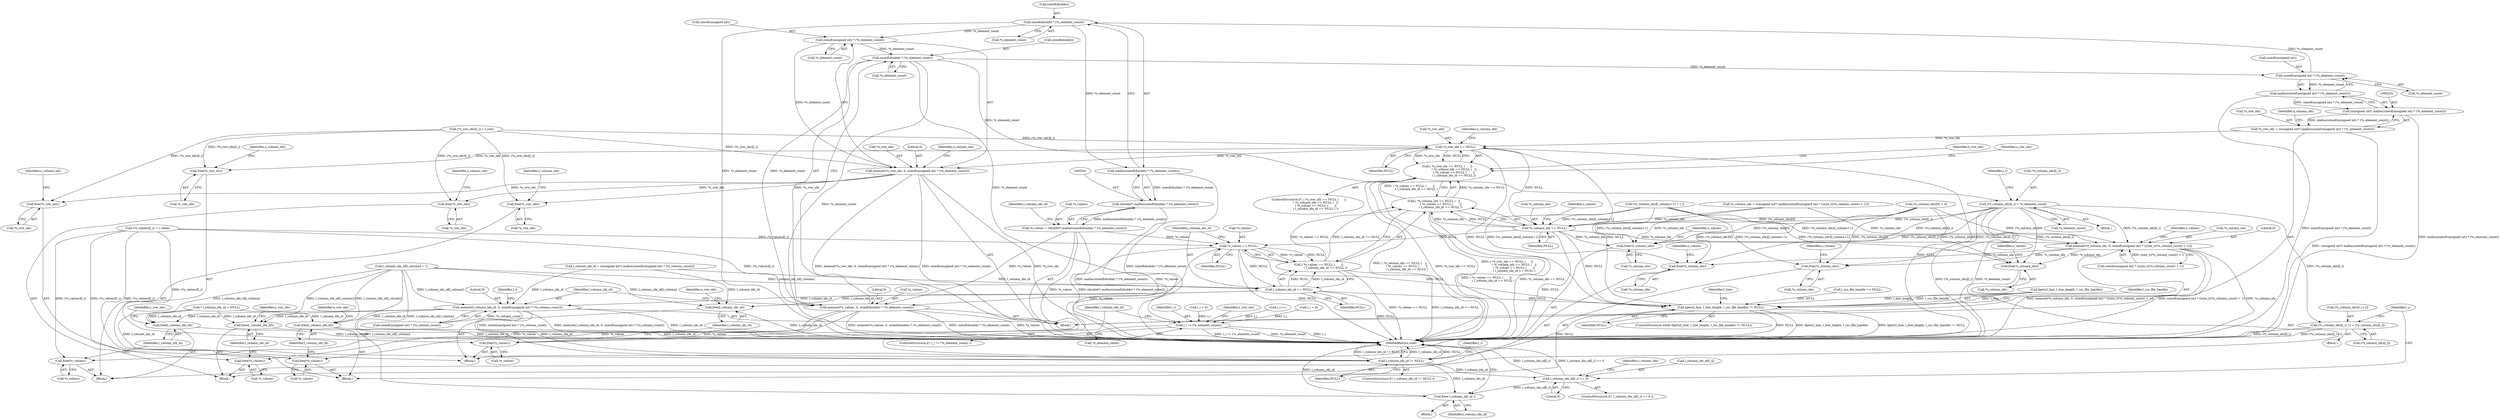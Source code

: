 digraph "0_libxsmm_151481489192e6d1997f8bde52c5c425ea41741d_1@API" {
"1000263" [label="(Call,sizeof(double) * (*o_element_count))"];
"1000237" [label="(Call,sizeof(unsigned int) * (*o_element_count))"];
"1000353" [label="(Call,sizeof(double) * (*o_element_count))"];
"1000331" [label="(Call,sizeof(unsigned int) * (*o_element_count))"];
"1000263" [label="(Call,sizeof(double) * (*o_element_count))"];
"1000262" [label="(Call,malloc(sizeof(double) * (*o_element_count)))"];
"1000260" [label="(Call,(double*) malloc(sizeof(double) * (*o_element_count)))"];
"1000257" [label="(Call,*o_values = (double*) malloc(sizeof(double) * (*o_element_count)))"];
"1000290" [label="(Call,*o_values == NULL)"];
"1000164" [label="(Call,fgets(l_line, l_line_length, l_csc_file_handle) != NULL)"];
"1000280" [label="(Call,*o_row_idx == NULL)"];
"1000279" [label="(Call,( *o_row_idx == NULL )      ||\n               ( *o_column_idx == NULL )   ||\n               ( *o_values == NULL )       ||\n               ( l_column_idx_id == NULL ))"];
"1000285" [label="(Call,*o_column_idx == NULL)"];
"1000284" [label="(Call,( *o_column_idx == NULL )   ||\n               ( *o_values == NULL )       ||\n               ( l_column_idx_id == NULL ))"];
"1000301" [label="(Call,free(*o_column_idx))"];
"1000336" [label="(Call,memset(*o_column_idx, 0, sizeof(unsigned int) * ((size_t)(*o_column_count) + 1)))"];
"1000180" [label="(Call,free(*o_column_idx))"];
"1000434" [label="(Call,free(*o_column_idx))"];
"1000502" [label="(Call,free(*o_column_idx))"];
"1000298" [label="(Call,free(*o_row_idx))"];
"1000327" [label="(Call,memset(*o_row_idx, 0, sizeof(unsigned int) * (*o_element_count)))"];
"1000177" [label="(Call,free(*o_row_idx))"];
"1000431" [label="(Call,free(*o_row_idx))"];
"1000499" [label="(Call,free(*o_row_idx))"];
"1000527" [label="(Call,l_column_idx_id != NULL)"];
"1000543" [label="(Call,l_column_idx_id[l_i] == 0)"];
"1000560" [label="(Call,free( l_column_idx_id ))"];
"1000289" [label="(Call,( *o_values == NULL )       ||\n               ( l_column_idx_id == NULL ))"];
"1000294" [label="(Call,l_column_idx_id == NULL)"];
"1000307" [label="(Call,free(l_column_idx_id))"];
"1000358" [label="(Call,memset(l_column_idx_id, 0, sizeof(unsigned int) * (*o_column_count)))"];
"1000186" [label="(Call,free(l_column_idx_id))"];
"1000440" [label="(Call,free(l_column_idx_id))"];
"1000508" [label="(Call,free(l_column_idx_id))"];
"1000304" [label="(Call,free(*o_values))"];
"1000349" [label="(Call,memset(*o_values, 0, sizeof(double) * (*o_element_count)))"];
"1000183" [label="(Call,free(*o_values))"];
"1000437" [label="(Call,free(*o_values))"];
"1000505" [label="(Call,free(*o_values))"];
"1000236" [label="(Call,malloc(sizeof(unsigned int) * (*o_element_count)))"];
"1000234" [label="(Call,(unsigned int*) malloc(sizeof(unsigned int) * (*o_element_count)))"];
"1000231" [label="(Call,*o_row_idx = (unsigned int*) malloc(sizeof(unsigned int) * (*o_element_count)))"];
"1000377" [label="(Call,(*o_column_idx)[l_i] = *o_element_count)"];
"1000549" [label="(Call,(*o_column_idx)[l_i+1] = (*o_column_idx)[l_i])"];
"1000494" [label="(Call,l_i != (*o_element_count))"];
"1000508" [label="(Call,free(l_column_idx_id))"];
"1000506" [label="(Call,*o_values)"];
"1000180" [label="(Call,free(*o_column_idx))"];
"1000350" [label="(Call,*o_values)"];
"1000295" [label="(Identifier,l_column_idx_id)"];
"1000507" [label="(Identifier,o_values)"];
"1000441" [label="(Identifier,l_column_idx_id)"];
"1000305" [label="(Call,*o_values)"];
"1000169" [label="(Identifier,NULL)"];
"1000177" [label="(Call,free(*o_row_idx))"];
"1000183" [label="(Call,free(*o_values))"];
"1000552" [label="(Identifier,o_column_idx)"];
"1000542" [label="(ControlStructure,if ( l_column_idx_id[l_i] == 0 ))"];
"1000431" [label="(Call,free(*o_row_idx))"];
"1000190" [label="(Identifier,o_row_idx)"];
"1000368" [label="(Identifier,l_i)"];
"1000483" [label="(Call,(*o_column_idx)[l_column+1] = l_i)"];
"1000308" [label="(Identifier,l_column_idx_id)"];
"1000527" [label="(Call,l_column_idx_id != NULL)"];
"1000281" [label="(Call,*o_row_idx)"];
"1000382" [label="(Call,*o_element_count)"];
"1000269" [label="(Identifier,l_column_idx_id)"];
"1000500" [label="(Call,*o_row_idx)"];
"1000361" [label="(Call,sizeof(unsigned int) * (*o_column_count))"];
"1000376" [label="(Block,)"];
"1000242" [label="(Call,*o_column_idx = (unsigned int*) malloc(sizeof(unsigned int) * ((size_t)(*o_column_count) + 1)))"];
"1000279" [label="(Call,( *o_row_idx == NULL )      ||\n               ( *o_column_idx == NULL )   ||\n               ( *o_values == NULL )       ||\n               ( l_column_idx_id == NULL ))"];
"1000234" [label="(Call,(unsigned int*) malloc(sizeof(unsigned int) * (*o_element_count)))"];
"1000187" [label="(Identifier,l_column_idx_id)"];
"1000336" [label="(Call,memset(*o_column_idx, 0, sizeof(unsigned int) * ((size_t)(*o_column_count) + 1)))"];
"1000288" [label="(Identifier,NULL)"];
"1000294" [label="(Call,l_column_idx_id == NULL)"];
"1000495" [label="(Identifier,l_i)"];
"1000351" [label="(Identifier,o_values)"];
"1000498" [label="(Block,)"];
"1000556" [label="(Call,(*o_column_idx)[l_i])"];
"1000296" [label="(Identifier,NULL)"];
"1000331" [label="(Call,sizeof(unsigned int) * (*o_element_count))"];
"1000543" [label="(Call,l_column_idx_id[l_i] == 0)"];
"1000155" [label="(Call,l_csc_file_handle == NULL)"];
"1000444" [label="(Identifier,o_row_idx)"];
"1000548" [label="(Block,)"];
"1000181" [label="(Call,*o_column_idx)"];
"1000334" [label="(Call,*o_element_count)"];
"1000298" [label="(Call,free(*o_row_idx))"];
"1000360" [label="(Literal,0)"];
"1000300" [label="(Identifier,o_row_idx)"];
"1000430" [label="(Block,)"];
"1000358" [label="(Call,memset(l_column_idx_id, 0, sizeof(unsigned int) * (*o_column_count)))"];
"1000280" [label="(Call,*o_row_idx == NULL)"];
"1000494" [label="(Call,l_i != (*o_element_count))"];
"1000258" [label="(Call,*o_values)"];
"1000352" [label="(Literal,0)"];
"1000560" [label="(Call,free( l_column_idx_id ))"];
"1000340" [label="(Call,sizeof(unsigned int) * ((size_t)(*o_column_count) + 1))"];
"1000390" [label="(Call,l_i = 0)"];
"1000165" [label="(Call,fgets(l_line, l_line_length, l_csc_file_handle))"];
"1000284" [label="(Call,( *o_column_idx == NULL )   ||\n               ( *o_values == NULL )       ||\n               ( l_column_idx_id == NULL ))"];
"1000304" [label="(Call,free(*o_values))"];
"1000533" [label="(Identifier,l_i)"];
"1000434" [label="(Call,free(*o_column_idx))"];
"1000337" [label="(Call,*o_column_idx)"];
"1000332" [label="(Call,sizeof(unsigned int))"];
"1000432" [label="(Call,*o_row_idx)"];
"1000550" [label="(Call,(*o_column_idx)[l_i+1])"];
"1000232" [label="(Call,*o_row_idx)"];
"1000283" [label="(Identifier,NULL)"];
"1000501" [label="(Identifier,o_row_idx)"];
"1000502" [label="(Call,free(*o_column_idx))"];
"1000164" [label="(Call,fgets(l_line, l_line_length, l_csc_file_handle) != NULL)"];
"1000547" [label="(Literal,0)"];
"1000236" [label="(Call,malloc(sizeof(unsigned int) * (*o_element_count)))"];
"1000186" [label="(Call,free(l_column_idx_id))"];
"1000230" [label="(Block,)"];
"1000142" [label="(Call,* l_column_idx_id = NULL)"];
"1000263" [label="(Call,sizeof(double) * (*o_element_count))"];
"1000499" [label="(Call,free(*o_row_idx))"];
"1000540" [label="(Identifier,l_i)"];
"1000384" [label="(Call,(*o_column_idx)[0] = 0)"];
"1000307" [label="(Call,free(l_column_idx_id))"];
"1000303" [label="(Identifier,o_column_idx)"];
"1000375" [label="(Identifier,l_i)"];
"1000231" [label="(Call,*o_row_idx = (unsigned int*) malloc(sizeof(unsigned int) * (*o_element_count)))"];
"1000562" [label="(MethodReturn,void)"];
"1000492" [label="(Identifier,l_csc_file_handle)"];
"1000530" [label="(Block,)"];
"1000285" [label="(Call,*o_column_idx == NULL)"];
"1000244" [label="(Identifier,o_column_idx)"];
"1000526" [label="(ControlStructure,if ( l_column_idx_id != NULL ))"];
"1000476" [label="(Call,l_i++)"];
"1000377" [label="(Call,(*o_column_idx)[l_i] = *o_element_count)"];
"1000260" [label="(Call,(double*) malloc(sizeof(double) * (*o_element_count)))"];
"1000378" [label="(Call,(*o_column_idx)[l_i])"];
"1000509" [label="(Identifier,l_column_idx_id)"];
"1000292" [label="(Identifier,o_values)"];
"1000287" [label="(Identifier,o_column_idx)"];
"1000185" [label="(Identifier,o_values)"];
"1000436" [label="(Identifier,o_column_idx)"];
"1000438" [label="(Call,*o_values)"];
"1000349" [label="(Call,memset(*o_values, 0, sizeof(double) * (*o_element_count)))"];
"1000182" [label="(Identifier,o_column_idx)"];
"1000328" [label="(Call,*o_row_idx)"];
"1000301" [label="(Call,free(*o_column_idx))"];
"1000339" [label="(Literal,0)"];
"1000238" [label="(Call,sizeof(unsigned int))"];
"1000330" [label="(Literal,0)"];
"1000237" [label="(Call,sizeof(unsigned int) * (*o_element_count))"];
"1000240" [label="(Call,*o_element_count)"];
"1000293" [label="(Identifier,NULL)"];
"1000327" [label="(Call,memset(*o_row_idx, 0, sizeof(unsigned int) * (*o_element_count)))"];
"1000544" [label="(Call,l_column_idx_id[l_i])"];
"1000338" [label="(Identifier,o_column_idx)"];
"1000356" [label="(Call,*o_element_count)"];
"1000528" [label="(Identifier,l_column_idx_id)"];
"1000529" [label="(Identifier,NULL)"];
"1000266" [label="(Call,*o_element_count)"];
"1000289" [label="(Call,( *o_values == NULL )       ||\n               ( l_column_idx_id == NULL ))"];
"1000512" [label="(Identifier,o_row_idx)"];
"1000437" [label="(Call,free(*o_values))"];
"1000176" [label="(Block,)"];
"1000353" [label="(Call,sizeof(double) * (*o_element_count))"];
"1000184" [label="(Call,*o_values)"];
"1000503" [label="(Call,*o_column_idx)"];
"1000493" [label="(ControlStructure,if ( l_i != (*o_element_count) ))"];
"1000549" [label="(Call,(*o_column_idx)[l_i+1] = (*o_column_idx)[l_i])"];
"1000278" [label="(ControlStructure,if ( ( *o_row_idx == NULL )      ||\n               ( *o_column_idx == NULL )   ||\n               ( *o_values == NULL )       ||\n               ( l_column_idx_id == NULL ) ))"];
"1000478" [label="(Call,l_column_idx_id[l_column] = 1)"];
"1000440" [label="(Call,free(l_column_idx_id))"];
"1000174" [label="(Identifier,l_line)"];
"1000504" [label="(Identifier,o_column_idx)"];
"1000311" [label="(Identifier,o_row_idx)"];
"1000257" [label="(Call,*o_values = (double*) malloc(sizeof(double) * (*o_element_count)))"];
"1000496" [label="(Call,*o_element_count)"];
"1000464" [label="(Call,(*o_row_idx)[l_i] = l_row)"];
"1000262" [label="(Call,malloc(sizeof(double) * (*o_element_count)))"];
"1000299" [label="(Call,*o_row_idx)"];
"1000302" [label="(Call,*o_column_idx)"];
"1000470" [label="(Call,(*o_values)[l_i] = l_value)"];
"1000435" [label="(Call,*o_column_idx)"];
"1000561" [label="(Identifier,l_column_idx_id)"];
"1000297" [label="(Block,)"];
"1000264" [label="(Call,sizeof(double))"];
"1000178" [label="(Call,*o_row_idx)"];
"1000291" [label="(Call,*o_values)"];
"1000286" [label="(Call,*o_column_idx)"];
"1000505" [label="(Call,free(*o_values))"];
"1000290" [label="(Call,*o_values == NULL)"];
"1000306" [label="(Identifier,o_values)"];
"1000329" [label="(Identifier,o_row_idx)"];
"1000146" [label="(Call,l_i = 0)"];
"1000354" [label="(Call,sizeof(double))"];
"1000163" [label="(ControlStructure,while (fgets(l_line, l_line_length, l_csc_file_handle) != NULL))"];
"1000268" [label="(Call,l_column_idx_id = (unsigned int*) malloc(sizeof(unsigned int) * (*o_column_count)))"];
"1000439" [label="(Identifier,o_values)"];
"1000359" [label="(Identifier,l_column_idx_id)"];
"1000263" -> "1000262"  [label="AST: "];
"1000263" -> "1000266"  [label="CFG: "];
"1000264" -> "1000263"  [label="AST: "];
"1000266" -> "1000263"  [label="AST: "];
"1000262" -> "1000263"  [label="CFG: "];
"1000263" -> "1000562"  [label="DDG: *o_element_count"];
"1000263" -> "1000262"  [label="DDG: *o_element_count"];
"1000237" -> "1000263"  [label="DDG: *o_element_count"];
"1000263" -> "1000331"  [label="DDG: *o_element_count"];
"1000237" -> "1000236"  [label="AST: "];
"1000237" -> "1000240"  [label="CFG: "];
"1000238" -> "1000237"  [label="AST: "];
"1000240" -> "1000237"  [label="AST: "];
"1000236" -> "1000237"  [label="CFG: "];
"1000237" -> "1000236"  [label="DDG: *o_element_count"];
"1000353" -> "1000237"  [label="DDG: *o_element_count"];
"1000353" -> "1000349"  [label="AST: "];
"1000353" -> "1000356"  [label="CFG: "];
"1000354" -> "1000353"  [label="AST: "];
"1000356" -> "1000353"  [label="AST: "];
"1000349" -> "1000353"  [label="CFG: "];
"1000353" -> "1000562"  [label="DDG: *o_element_count"];
"1000353" -> "1000349"  [label="DDG: *o_element_count"];
"1000331" -> "1000353"  [label="DDG: *o_element_count"];
"1000353" -> "1000377"  [label="DDG: *o_element_count"];
"1000353" -> "1000494"  [label="DDG: *o_element_count"];
"1000331" -> "1000327"  [label="AST: "];
"1000331" -> "1000334"  [label="CFG: "];
"1000332" -> "1000331"  [label="AST: "];
"1000334" -> "1000331"  [label="AST: "];
"1000327" -> "1000331"  [label="CFG: "];
"1000331" -> "1000327"  [label="DDG: *o_element_count"];
"1000262" -> "1000260"  [label="AST: "];
"1000260" -> "1000262"  [label="CFG: "];
"1000262" -> "1000562"  [label="DDG: sizeof(double) * (*o_element_count)"];
"1000262" -> "1000260"  [label="DDG: sizeof(double) * (*o_element_count)"];
"1000260" -> "1000257"  [label="AST: "];
"1000261" -> "1000260"  [label="AST: "];
"1000257" -> "1000260"  [label="CFG: "];
"1000260" -> "1000562"  [label="DDG: malloc(sizeof(double) * (*o_element_count))"];
"1000260" -> "1000257"  [label="DDG: malloc(sizeof(double) * (*o_element_count))"];
"1000257" -> "1000230"  [label="AST: "];
"1000258" -> "1000257"  [label="AST: "];
"1000269" -> "1000257"  [label="CFG: "];
"1000257" -> "1000562"  [label="DDG: (double*) malloc(sizeof(double) * (*o_element_count))"];
"1000257" -> "1000290"  [label="DDG: *o_values"];
"1000257" -> "1000304"  [label="DDG: *o_values"];
"1000257" -> "1000349"  [label="DDG: *o_values"];
"1000290" -> "1000289"  [label="AST: "];
"1000290" -> "1000293"  [label="CFG: "];
"1000291" -> "1000290"  [label="AST: "];
"1000293" -> "1000290"  [label="AST: "];
"1000295" -> "1000290"  [label="CFG: "];
"1000289" -> "1000290"  [label="CFG: "];
"1000290" -> "1000562"  [label="DDG: NULL"];
"1000290" -> "1000164"  [label="DDG: NULL"];
"1000290" -> "1000289"  [label="DDG: *o_values"];
"1000290" -> "1000289"  [label="DDG: NULL"];
"1000470" -> "1000290"  [label="DDG: (*o_values)[l_i]"];
"1000285" -> "1000290"  [label="DDG: NULL"];
"1000290" -> "1000294"  [label="DDG: NULL"];
"1000290" -> "1000304"  [label="DDG: *o_values"];
"1000290" -> "1000349"  [label="DDG: *o_values"];
"1000164" -> "1000163"  [label="AST: "];
"1000164" -> "1000169"  [label="CFG: "];
"1000165" -> "1000164"  [label="AST: "];
"1000169" -> "1000164"  [label="AST: "];
"1000174" -> "1000164"  [label="CFG: "];
"1000492" -> "1000164"  [label="CFG: "];
"1000164" -> "1000562"  [label="DDG: fgets(l_line, l_line_length, l_csc_file_handle) != NULL"];
"1000164" -> "1000562"  [label="DDG: NULL"];
"1000164" -> "1000562"  [label="DDG: fgets(l_line, l_line_length, l_csc_file_handle)"];
"1000165" -> "1000164"  [label="DDG: l_line"];
"1000165" -> "1000164"  [label="DDG: l_line_length"];
"1000165" -> "1000164"  [label="DDG: l_csc_file_handle"];
"1000285" -> "1000164"  [label="DDG: NULL"];
"1000280" -> "1000164"  [label="DDG: NULL"];
"1000294" -> "1000164"  [label="DDG: NULL"];
"1000155" -> "1000164"  [label="DDG: NULL"];
"1000164" -> "1000280"  [label="DDG: NULL"];
"1000164" -> "1000527"  [label="DDG: NULL"];
"1000280" -> "1000279"  [label="AST: "];
"1000280" -> "1000283"  [label="CFG: "];
"1000281" -> "1000280"  [label="AST: "];
"1000283" -> "1000280"  [label="AST: "];
"1000287" -> "1000280"  [label="CFG: "];
"1000279" -> "1000280"  [label="CFG: "];
"1000280" -> "1000562"  [label="DDG: NULL"];
"1000280" -> "1000279"  [label="DDG: *o_row_idx"];
"1000280" -> "1000279"  [label="DDG: NULL"];
"1000464" -> "1000280"  [label="DDG: (*o_row_idx)[l_i]"];
"1000231" -> "1000280"  [label="DDG: *o_row_idx"];
"1000280" -> "1000285"  [label="DDG: NULL"];
"1000280" -> "1000298"  [label="DDG: *o_row_idx"];
"1000280" -> "1000327"  [label="DDG: *o_row_idx"];
"1000279" -> "1000278"  [label="AST: "];
"1000279" -> "1000284"  [label="CFG: "];
"1000284" -> "1000279"  [label="AST: "];
"1000300" -> "1000279"  [label="CFG: "];
"1000329" -> "1000279"  [label="CFG: "];
"1000279" -> "1000562"  [label="DDG: ( *o_column_idx == NULL )   ||\n               ( *o_values == NULL )       ||\n               ( l_column_idx_id == NULL )"];
"1000279" -> "1000562"  [label="DDG: *o_row_idx == NULL"];
"1000279" -> "1000562"  [label="DDG: ( *o_row_idx == NULL )      ||\n               ( *o_column_idx == NULL )   ||\n               ( *o_values == NULL )       ||\n               ( l_column_idx_id == NULL )"];
"1000284" -> "1000279"  [label="DDG: *o_column_idx == NULL"];
"1000284" -> "1000279"  [label="DDG: ( *o_values == NULL )       ||\n               ( l_column_idx_id == NULL )"];
"1000285" -> "1000284"  [label="AST: "];
"1000285" -> "1000288"  [label="CFG: "];
"1000286" -> "1000285"  [label="AST: "];
"1000288" -> "1000285"  [label="AST: "];
"1000292" -> "1000285"  [label="CFG: "];
"1000284" -> "1000285"  [label="CFG: "];
"1000285" -> "1000562"  [label="DDG: NULL"];
"1000285" -> "1000284"  [label="DDG: *o_column_idx"];
"1000285" -> "1000284"  [label="DDG: NULL"];
"1000377" -> "1000285"  [label="DDG: (*o_column_idx)[l_i]"];
"1000483" -> "1000285"  [label="DDG: (*o_column_idx)[l_column+1]"];
"1000242" -> "1000285"  [label="DDG: *o_column_idx"];
"1000384" -> "1000285"  [label="DDG: (*o_column_idx)[0]"];
"1000285" -> "1000301"  [label="DDG: *o_column_idx"];
"1000285" -> "1000336"  [label="DDG: *o_column_idx"];
"1000284" -> "1000289"  [label="CFG: "];
"1000289" -> "1000284"  [label="AST: "];
"1000284" -> "1000562"  [label="DDG: *o_column_idx == NULL"];
"1000284" -> "1000562"  [label="DDG: ( *o_values == NULL )       ||\n               ( l_column_idx_id == NULL )"];
"1000289" -> "1000284"  [label="DDG: *o_values == NULL"];
"1000289" -> "1000284"  [label="DDG: l_column_idx_id == NULL"];
"1000301" -> "1000297"  [label="AST: "];
"1000301" -> "1000302"  [label="CFG: "];
"1000302" -> "1000301"  [label="AST: "];
"1000306" -> "1000301"  [label="CFG: "];
"1000377" -> "1000301"  [label="DDG: (*o_column_idx)[l_i]"];
"1000483" -> "1000301"  [label="DDG: (*o_column_idx)[l_column+1]"];
"1000242" -> "1000301"  [label="DDG: *o_column_idx"];
"1000384" -> "1000301"  [label="DDG: (*o_column_idx)[0]"];
"1000336" -> "1000230"  [label="AST: "];
"1000336" -> "1000340"  [label="CFG: "];
"1000337" -> "1000336"  [label="AST: "];
"1000339" -> "1000336"  [label="AST: "];
"1000340" -> "1000336"  [label="AST: "];
"1000351" -> "1000336"  [label="CFG: "];
"1000336" -> "1000562"  [label="DDG: memset(*o_column_idx, 0, sizeof(unsigned int) * ((size_t)(*o_column_count) + 1))"];
"1000336" -> "1000562"  [label="DDG: sizeof(unsigned int) * ((size_t)(*o_column_count) + 1)"];
"1000336" -> "1000562"  [label="DDG: *o_column_idx"];
"1000336" -> "1000180"  [label="DDG: *o_column_idx"];
"1000377" -> "1000336"  [label="DDG: (*o_column_idx)[l_i]"];
"1000483" -> "1000336"  [label="DDG: (*o_column_idx)[l_column+1]"];
"1000242" -> "1000336"  [label="DDG: *o_column_idx"];
"1000384" -> "1000336"  [label="DDG: (*o_column_idx)[0]"];
"1000340" -> "1000336"  [label="DDG: (size_t)(*o_column_count) + 1"];
"1000336" -> "1000434"  [label="DDG: *o_column_idx"];
"1000336" -> "1000502"  [label="DDG: *o_column_idx"];
"1000180" -> "1000176"  [label="AST: "];
"1000180" -> "1000181"  [label="CFG: "];
"1000181" -> "1000180"  [label="AST: "];
"1000185" -> "1000180"  [label="CFG: "];
"1000377" -> "1000180"  [label="DDG: (*o_column_idx)[l_i]"];
"1000384" -> "1000180"  [label="DDG: (*o_column_idx)[0]"];
"1000483" -> "1000180"  [label="DDG: (*o_column_idx)[l_column+1]"];
"1000434" -> "1000430"  [label="AST: "];
"1000434" -> "1000435"  [label="CFG: "];
"1000435" -> "1000434"  [label="AST: "];
"1000439" -> "1000434"  [label="CFG: "];
"1000377" -> "1000434"  [label="DDG: (*o_column_idx)[l_i]"];
"1000384" -> "1000434"  [label="DDG: (*o_column_idx)[0]"];
"1000483" -> "1000434"  [label="DDG: (*o_column_idx)[l_column+1]"];
"1000502" -> "1000498"  [label="AST: "];
"1000502" -> "1000503"  [label="CFG: "];
"1000503" -> "1000502"  [label="AST: "];
"1000507" -> "1000502"  [label="CFG: "];
"1000377" -> "1000502"  [label="DDG: (*o_column_idx)[l_i]"];
"1000384" -> "1000502"  [label="DDG: (*o_column_idx)[0]"];
"1000483" -> "1000502"  [label="DDG: (*o_column_idx)[l_column+1]"];
"1000298" -> "1000297"  [label="AST: "];
"1000298" -> "1000299"  [label="CFG: "];
"1000299" -> "1000298"  [label="AST: "];
"1000303" -> "1000298"  [label="CFG: "];
"1000464" -> "1000298"  [label="DDG: (*o_row_idx)[l_i]"];
"1000327" -> "1000230"  [label="AST: "];
"1000328" -> "1000327"  [label="AST: "];
"1000330" -> "1000327"  [label="AST: "];
"1000338" -> "1000327"  [label="CFG: "];
"1000327" -> "1000562"  [label="DDG: sizeof(unsigned int) * (*o_element_count)"];
"1000327" -> "1000562"  [label="DDG: *o_row_idx"];
"1000327" -> "1000562"  [label="DDG: memset(*o_row_idx, 0, sizeof(unsigned int) * (*o_element_count))"];
"1000327" -> "1000177"  [label="DDG: *o_row_idx"];
"1000464" -> "1000327"  [label="DDG: (*o_row_idx)[l_i]"];
"1000327" -> "1000431"  [label="DDG: *o_row_idx"];
"1000327" -> "1000499"  [label="DDG: *o_row_idx"];
"1000177" -> "1000176"  [label="AST: "];
"1000177" -> "1000178"  [label="CFG: "];
"1000178" -> "1000177"  [label="AST: "];
"1000182" -> "1000177"  [label="CFG: "];
"1000464" -> "1000177"  [label="DDG: (*o_row_idx)[l_i]"];
"1000431" -> "1000430"  [label="AST: "];
"1000431" -> "1000432"  [label="CFG: "];
"1000432" -> "1000431"  [label="AST: "];
"1000436" -> "1000431"  [label="CFG: "];
"1000464" -> "1000431"  [label="DDG: (*o_row_idx)[l_i]"];
"1000499" -> "1000498"  [label="AST: "];
"1000499" -> "1000500"  [label="CFG: "];
"1000500" -> "1000499"  [label="AST: "];
"1000504" -> "1000499"  [label="CFG: "];
"1000464" -> "1000499"  [label="DDG: (*o_row_idx)[l_i]"];
"1000527" -> "1000526"  [label="AST: "];
"1000527" -> "1000529"  [label="CFG: "];
"1000528" -> "1000527"  [label="AST: "];
"1000529" -> "1000527"  [label="AST: "];
"1000533" -> "1000527"  [label="CFG: "];
"1000562" -> "1000527"  [label="CFG: "];
"1000527" -> "1000562"  [label="DDG: l_column_idx_id"];
"1000527" -> "1000562"  [label="DDG: NULL"];
"1000527" -> "1000562"  [label="DDG: l_column_idx_id != NULL"];
"1000478" -> "1000527"  [label="DDG: l_column_idx_id[l_column]"];
"1000142" -> "1000527"  [label="DDG: l_column_idx_id"];
"1000358" -> "1000527"  [label="DDG: l_column_idx_id"];
"1000527" -> "1000543"  [label="DDG: l_column_idx_id"];
"1000527" -> "1000560"  [label="DDG: l_column_idx_id"];
"1000543" -> "1000542"  [label="AST: "];
"1000543" -> "1000547"  [label="CFG: "];
"1000544" -> "1000543"  [label="AST: "];
"1000547" -> "1000543"  [label="AST: "];
"1000552" -> "1000543"  [label="CFG: "];
"1000540" -> "1000543"  [label="CFG: "];
"1000543" -> "1000562"  [label="DDG: l_column_idx_id[l_i] == 0"];
"1000543" -> "1000562"  [label="DDG: l_column_idx_id[l_i]"];
"1000543" -> "1000560"  [label="DDG: l_column_idx_id[l_i]"];
"1000560" -> "1000530"  [label="AST: "];
"1000560" -> "1000561"  [label="CFG: "];
"1000561" -> "1000560"  [label="AST: "];
"1000562" -> "1000560"  [label="CFG: "];
"1000560" -> "1000562"  [label="DDG: l_column_idx_id"];
"1000478" -> "1000560"  [label="DDG: l_column_idx_id[l_column]"];
"1000289" -> "1000294"  [label="CFG: "];
"1000294" -> "1000289"  [label="AST: "];
"1000289" -> "1000562"  [label="DDG: l_column_idx_id == NULL"];
"1000289" -> "1000562"  [label="DDG: *o_values == NULL"];
"1000294" -> "1000289"  [label="DDG: l_column_idx_id"];
"1000294" -> "1000289"  [label="DDG: NULL"];
"1000294" -> "1000296"  [label="CFG: "];
"1000295" -> "1000294"  [label="AST: "];
"1000296" -> "1000294"  [label="AST: "];
"1000294" -> "1000562"  [label="DDG: NULL"];
"1000268" -> "1000294"  [label="DDG: l_column_idx_id"];
"1000478" -> "1000294"  [label="DDG: l_column_idx_id[l_column]"];
"1000294" -> "1000307"  [label="DDG: l_column_idx_id"];
"1000294" -> "1000358"  [label="DDG: l_column_idx_id"];
"1000307" -> "1000297"  [label="AST: "];
"1000307" -> "1000308"  [label="CFG: "];
"1000308" -> "1000307"  [label="AST: "];
"1000311" -> "1000307"  [label="CFG: "];
"1000307" -> "1000562"  [label="DDG: l_column_idx_id"];
"1000268" -> "1000307"  [label="DDG: l_column_idx_id"];
"1000478" -> "1000307"  [label="DDG: l_column_idx_id[l_column]"];
"1000358" -> "1000230"  [label="AST: "];
"1000358" -> "1000361"  [label="CFG: "];
"1000359" -> "1000358"  [label="AST: "];
"1000360" -> "1000358"  [label="AST: "];
"1000361" -> "1000358"  [label="AST: "];
"1000368" -> "1000358"  [label="CFG: "];
"1000358" -> "1000562"  [label="DDG: sizeof(unsigned int) * (*o_column_count)"];
"1000358" -> "1000562"  [label="DDG: memset(l_column_idx_id, 0, sizeof(unsigned int) * (*o_column_count))"];
"1000358" -> "1000562"  [label="DDG: l_column_idx_id"];
"1000358" -> "1000186"  [label="DDG: l_column_idx_id"];
"1000268" -> "1000358"  [label="DDG: l_column_idx_id"];
"1000478" -> "1000358"  [label="DDG: l_column_idx_id[l_column]"];
"1000361" -> "1000358"  [label="DDG: *o_column_count"];
"1000358" -> "1000440"  [label="DDG: l_column_idx_id"];
"1000358" -> "1000508"  [label="DDG: l_column_idx_id"];
"1000186" -> "1000176"  [label="AST: "];
"1000186" -> "1000187"  [label="CFG: "];
"1000187" -> "1000186"  [label="AST: "];
"1000190" -> "1000186"  [label="CFG: "];
"1000186" -> "1000562"  [label="DDG: l_column_idx_id"];
"1000478" -> "1000186"  [label="DDG: l_column_idx_id[l_column]"];
"1000142" -> "1000186"  [label="DDG: l_column_idx_id"];
"1000440" -> "1000430"  [label="AST: "];
"1000440" -> "1000441"  [label="CFG: "];
"1000441" -> "1000440"  [label="AST: "];
"1000444" -> "1000440"  [label="CFG: "];
"1000440" -> "1000562"  [label="DDG: l_column_idx_id"];
"1000478" -> "1000440"  [label="DDG: l_column_idx_id[l_column]"];
"1000142" -> "1000440"  [label="DDG: l_column_idx_id"];
"1000508" -> "1000498"  [label="AST: "];
"1000508" -> "1000509"  [label="CFG: "];
"1000509" -> "1000508"  [label="AST: "];
"1000512" -> "1000508"  [label="CFG: "];
"1000508" -> "1000562"  [label="DDG: l_column_idx_id"];
"1000478" -> "1000508"  [label="DDG: l_column_idx_id[l_column]"];
"1000142" -> "1000508"  [label="DDG: l_column_idx_id"];
"1000304" -> "1000297"  [label="AST: "];
"1000304" -> "1000305"  [label="CFG: "];
"1000305" -> "1000304"  [label="AST: "];
"1000308" -> "1000304"  [label="CFG: "];
"1000470" -> "1000304"  [label="DDG: (*o_values)[l_i]"];
"1000349" -> "1000230"  [label="AST: "];
"1000350" -> "1000349"  [label="AST: "];
"1000352" -> "1000349"  [label="AST: "];
"1000359" -> "1000349"  [label="CFG: "];
"1000349" -> "1000562"  [label="DDG: memset(*o_values, 0, sizeof(double) * (*o_element_count))"];
"1000349" -> "1000562"  [label="DDG: sizeof(double) * (*o_element_count)"];
"1000349" -> "1000562"  [label="DDG: *o_values"];
"1000349" -> "1000183"  [label="DDG: *o_values"];
"1000470" -> "1000349"  [label="DDG: (*o_values)[l_i]"];
"1000349" -> "1000437"  [label="DDG: *o_values"];
"1000349" -> "1000505"  [label="DDG: *o_values"];
"1000183" -> "1000176"  [label="AST: "];
"1000183" -> "1000184"  [label="CFG: "];
"1000184" -> "1000183"  [label="AST: "];
"1000187" -> "1000183"  [label="CFG: "];
"1000470" -> "1000183"  [label="DDG: (*o_values)[l_i]"];
"1000437" -> "1000430"  [label="AST: "];
"1000437" -> "1000438"  [label="CFG: "];
"1000438" -> "1000437"  [label="AST: "];
"1000441" -> "1000437"  [label="CFG: "];
"1000470" -> "1000437"  [label="DDG: (*o_values)[l_i]"];
"1000505" -> "1000498"  [label="AST: "];
"1000505" -> "1000506"  [label="CFG: "];
"1000506" -> "1000505"  [label="AST: "];
"1000509" -> "1000505"  [label="CFG: "];
"1000470" -> "1000505"  [label="DDG: (*o_values)[l_i]"];
"1000236" -> "1000234"  [label="AST: "];
"1000234" -> "1000236"  [label="CFG: "];
"1000236" -> "1000562"  [label="DDG: sizeof(unsigned int) * (*o_element_count)"];
"1000236" -> "1000234"  [label="DDG: sizeof(unsigned int) * (*o_element_count)"];
"1000234" -> "1000231"  [label="AST: "];
"1000235" -> "1000234"  [label="AST: "];
"1000231" -> "1000234"  [label="CFG: "];
"1000234" -> "1000562"  [label="DDG: malloc(sizeof(unsigned int) * (*o_element_count))"];
"1000234" -> "1000231"  [label="DDG: malloc(sizeof(unsigned int) * (*o_element_count))"];
"1000231" -> "1000230"  [label="AST: "];
"1000232" -> "1000231"  [label="AST: "];
"1000244" -> "1000231"  [label="CFG: "];
"1000231" -> "1000562"  [label="DDG: (unsigned int*) malloc(sizeof(unsigned int) * (*o_element_count))"];
"1000377" -> "1000376"  [label="AST: "];
"1000377" -> "1000382"  [label="CFG: "];
"1000378" -> "1000377"  [label="AST: "];
"1000382" -> "1000377"  [label="AST: "];
"1000375" -> "1000377"  [label="CFG: "];
"1000377" -> "1000562"  [label="DDG: (*o_column_idx)[l_i]"];
"1000377" -> "1000562"  [label="DDG: *o_element_count"];
"1000377" -> "1000549"  [label="DDG: (*o_column_idx)[l_i]"];
"1000549" -> "1000548"  [label="AST: "];
"1000549" -> "1000556"  [label="CFG: "];
"1000550" -> "1000549"  [label="AST: "];
"1000556" -> "1000549"  [label="AST: "];
"1000540" -> "1000549"  [label="CFG: "];
"1000549" -> "1000562"  [label="DDG: (*o_column_idx)[l_i+1]"];
"1000549" -> "1000562"  [label="DDG: (*o_column_idx)[l_i]"];
"1000494" -> "1000493"  [label="AST: "];
"1000494" -> "1000496"  [label="CFG: "];
"1000495" -> "1000494"  [label="AST: "];
"1000496" -> "1000494"  [label="AST: "];
"1000501" -> "1000494"  [label="CFG: "];
"1000528" -> "1000494"  [label="CFG: "];
"1000494" -> "1000562"  [label="DDG: l_i != (*o_element_count)"];
"1000494" -> "1000562"  [label="DDG: *o_element_count"];
"1000494" -> "1000562"  [label="DDG: l_i"];
"1000390" -> "1000494"  [label="DDG: l_i"];
"1000146" -> "1000494"  [label="DDG: l_i"];
"1000476" -> "1000494"  [label="DDG: l_i"];
}
